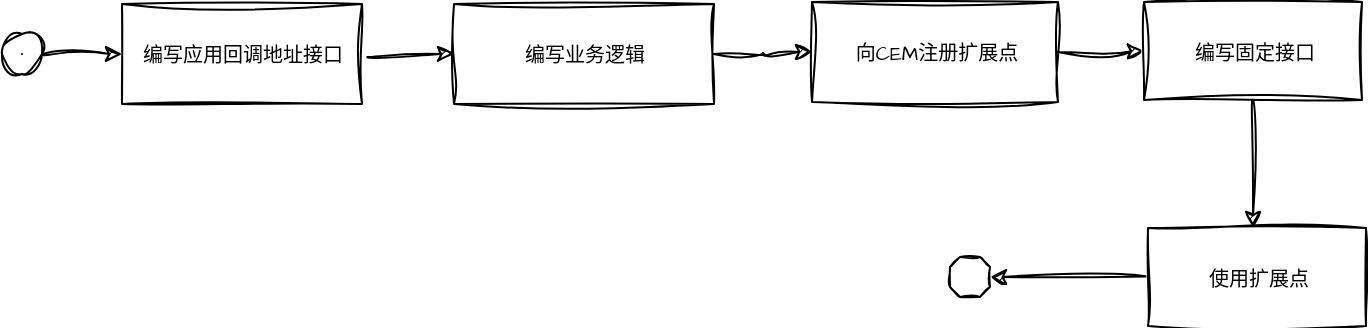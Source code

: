 <mxfile version="20.4.1" type="github">
  <diagram id="ZlvlVoqEp-_Cz7zdJv2g" name="第 1 页">
    <mxGraphModel dx="946" dy="614" grid="0" gridSize="10" guides="1" tooltips="1" connect="1" arrows="1" fold="1" page="1" pageScale="1" pageWidth="827" pageHeight="1169" math="0" shadow="0">
      <root>
        <mxCell id="0" />
        <mxCell id="1" parent="0" />
        <mxCell id="HVfwjJqYO1feAK8PVvVl-10" value="" style="edgeStyle=orthogonalEdgeStyle;rounded=0;sketch=1;hachureGap=4;jiggle=2;orthogonalLoop=1;jettySize=auto;html=1;fontFamily=Architects Daughter;fontSource=https%3A%2F%2Ffonts.googleapis.com%2Fcss%3Ffamily%3DArchitects%2BDaughter;fontSize=10;curved=1;" parent="1" source="HVfwjJqYO1feAK8PVvVl-2" target="HVfwjJqYO1feAK8PVvVl-4" edge="1">
          <mxGeometry relative="1" as="geometry" />
        </mxCell>
        <mxCell id="HVfwjJqYO1feAK8PVvVl-2" value="" style="verticalLabelPosition=bottom;verticalAlign=top;html=1;shape=mxgraph.basic.donut;dx=25;sketch=1;hachureGap=4;jiggle=2;fontFamily=Architects Daughter;fontSource=https%3A%2F%2Ffonts.googleapis.com%2Fcss%3Ffamily%3DArchitects%2BDaughter;fontSize=20;rounded=0;" parent="1" vertex="1">
          <mxGeometry x="20" y="215" width="20" height="20" as="geometry" />
        </mxCell>
        <mxCell id="HVfwjJqYO1feAK8PVvVl-11" value="" style="edgeStyle=orthogonalEdgeStyle;rounded=0;sketch=1;hachureGap=4;jiggle=2;orthogonalLoop=1;jettySize=auto;html=1;fontFamily=Architects Daughter;fontSource=https%3A%2F%2Ffonts.googleapis.com%2Fcss%3Ffamily%3DArchitects%2BDaughter;fontSize=10;curved=1;" parent="1" source="HVfwjJqYO1feAK8PVvVl-4" target="HVfwjJqYO1feAK8PVvVl-5" edge="1">
          <mxGeometry relative="1" as="geometry" />
        </mxCell>
        <mxCell id="HVfwjJqYO1feAK8PVvVl-4" value="编写应用回调地址接口" style="verticalLabelPosition=middle;verticalAlign=middle;html=1;shape=mxgraph.basic.rect;fillColor2=none;strokeWidth=1;size=20;indent=5;sketch=1;hachureGap=4;jiggle=2;fontFamily=Architects Daughter;fontSource=https%3A%2F%2Ffonts.googleapis.com%2Fcss%3Ffamily%3DArchitects%2BDaughter;fontSize=10;labelPosition=center;align=center;rounded=0;" parent="1" vertex="1">
          <mxGeometry x="80" y="200" width="120" height="50" as="geometry" />
        </mxCell>
        <mxCell id="HVfwjJqYO1feAK8PVvVl-12" value="" style="edgeStyle=orthogonalEdgeStyle;rounded=0;sketch=1;hachureGap=4;jiggle=2;orthogonalLoop=1;jettySize=auto;html=1;fontFamily=Architects Daughter;fontSource=https%3A%2F%2Ffonts.googleapis.com%2Fcss%3Ffamily%3DArchitects%2BDaughter;fontSize=10;curved=1;" parent="1" source="HVfwjJqYO1feAK8PVvVl-5" target="HVfwjJqYO1feAK8PVvVl-6" edge="1">
          <mxGeometry relative="1" as="geometry" />
        </mxCell>
        <mxCell id="HVfwjJqYO1feAK8PVvVl-5" value="编写业务逻辑" style="verticalLabelPosition=middle;verticalAlign=middle;html=1;shape=mxgraph.basic.rect;fillColor2=none;strokeWidth=1;size=20;indent=5;sketch=1;hachureGap=4;jiggle=2;fontFamily=Architects Daughter;fontSource=https%3A%2F%2Ffonts.googleapis.com%2Fcss%3Ffamily%3DArchitects%2BDaughter;fontSize=10;labelPosition=center;align=center;rounded=0;" parent="1" vertex="1">
          <mxGeometry x="246" y="200" width="130" height="50" as="geometry" />
        </mxCell>
        <mxCell id="HVfwjJqYO1feAK8PVvVl-18" value="" style="edgeStyle=orthogonalEdgeStyle;curved=1;sketch=1;hachureGap=4;jiggle=2;orthogonalLoop=1;jettySize=auto;html=1;fontFamily=Architects Daughter;fontSource=https%3A%2F%2Ffonts.googleapis.com%2Fcss%3Ffamily%3DArchitects%2BDaughter;fontSize=10;" parent="1" source="HVfwjJqYO1feAK8PVvVl-6" target="HVfwjJqYO1feAK8PVvVl-15" edge="1">
          <mxGeometry relative="1" as="geometry" />
        </mxCell>
        <mxCell id="HVfwjJqYO1feAK8PVvVl-6" value="向CEM注册扩展点" style="verticalLabelPosition=middle;verticalAlign=middle;html=1;shape=mxgraph.basic.rect;fillColor2=none;strokeWidth=1;size=20;indent=5;sketch=1;hachureGap=4;jiggle=2;fontFamily=Architects Daughter;fontSource=https%3A%2F%2Ffonts.googleapis.com%2Fcss%3Ffamily%3DArchitects%2BDaughter;fontSize=10;labelPosition=center;align=center;rounded=0;" parent="1" vertex="1">
          <mxGeometry x="425" y="199" width="123" height="50" as="geometry" />
        </mxCell>
        <mxCell id="HVfwjJqYO1feAK8PVvVl-17" value="" style="edgeStyle=orthogonalEdgeStyle;curved=1;sketch=1;hachureGap=4;jiggle=2;orthogonalLoop=1;jettySize=auto;html=1;fontFamily=Architects Daughter;fontSource=https%3A%2F%2Ffonts.googleapis.com%2Fcss%3Ffamily%3DArchitects%2BDaughter;fontSize=10;" parent="1" source="HVfwjJqYO1feAK8PVvVl-8" target="HVfwjJqYO1feAK8PVvVl-9" edge="1">
          <mxGeometry relative="1" as="geometry" />
        </mxCell>
        <mxCell id="HVfwjJqYO1feAK8PVvVl-8" value="使用扩展点" style="verticalLabelPosition=middle;verticalAlign=middle;html=1;shape=mxgraph.basic.rect;fillColor2=none;strokeWidth=1;size=20;indent=5;sketch=1;hachureGap=4;jiggle=2;fontFamily=Architects Daughter;fontSource=https%3A%2F%2Ffonts.googleapis.com%2Fcss%3Ffamily%3DArchitects%2BDaughter;fontSize=10;labelPosition=center;align=center;rounded=0;" parent="1" vertex="1">
          <mxGeometry x="593" y="312" width="109" height="49" as="geometry" />
        </mxCell>
        <mxCell id="HVfwjJqYO1feAK8PVvVl-9" value="" style="verticalLabelPosition=bottom;verticalAlign=top;html=1;shape=mxgraph.basic.polygon;polyCoords=[[0.25,0],[0.75,0],[1,0.25],[1,0.75],[0.75,1],[0.25,1],[0,0.75],[0,0.25]];polyline=0;sketch=1;hachureGap=4;jiggle=2;fontFamily=Architects Daughter;fontSource=https%3A%2F%2Ffonts.googleapis.com%2Fcss%3Ffamily%3DArchitects%2BDaughter;fontSize=10;rounded=0;" parent="1" vertex="1">
          <mxGeometry x="494" y="326.5" width="20" height="20" as="geometry" />
        </mxCell>
        <mxCell id="HVfwjJqYO1feAK8PVvVl-19" style="edgeStyle=orthogonalEdgeStyle;curved=1;sketch=1;hachureGap=4;jiggle=2;orthogonalLoop=1;jettySize=auto;html=1;fontFamily=Architects Daughter;fontSource=https%3A%2F%2Ffonts.googleapis.com%2Fcss%3Ffamily%3DArchitects%2BDaughter;fontSize=10;" parent="1" source="HVfwjJqYO1feAK8PVvVl-15" target="HVfwjJqYO1feAK8PVvVl-8" edge="1">
          <mxGeometry relative="1" as="geometry">
            <Array as="points">
              <mxPoint x="653" y="341" />
            </Array>
          </mxGeometry>
        </mxCell>
        <mxCell id="HVfwjJqYO1feAK8PVvVl-15" value="编写固定接口" style="verticalLabelPosition=middle;verticalAlign=middle;html=1;shape=mxgraph.basic.rect;fillColor2=none;strokeWidth=1;size=20;indent=5;sketch=1;hachureGap=4;jiggle=2;fontFamily=Architects Daughter;fontSource=https%3A%2F%2Ffonts.googleapis.com%2Fcss%3Ffamily%3DArchitects%2BDaughter;fontSize=10;labelPosition=center;align=center;rounded=0;" parent="1" vertex="1">
          <mxGeometry x="591" y="199" width="109" height="49" as="geometry" />
        </mxCell>
      </root>
    </mxGraphModel>
  </diagram>
</mxfile>

